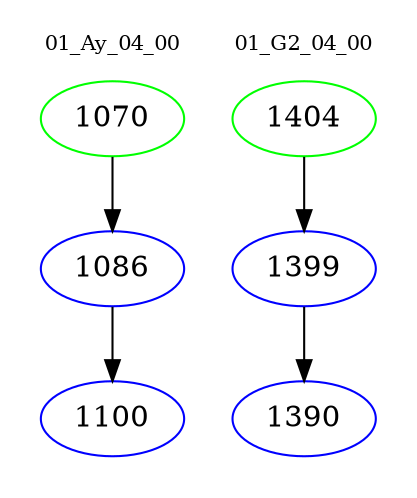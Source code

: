 digraph{
subgraph cluster_0 {
color = white
label = "01_Ay_04_00";
fontsize=10;
T0_1070 [label="1070", color="green"]
T0_1070 -> T0_1086 [color="black"]
T0_1086 [label="1086", color="blue"]
T0_1086 -> T0_1100 [color="black"]
T0_1100 [label="1100", color="blue"]
}
subgraph cluster_1 {
color = white
label = "01_G2_04_00";
fontsize=10;
T1_1404 [label="1404", color="green"]
T1_1404 -> T1_1399 [color="black"]
T1_1399 [label="1399", color="blue"]
T1_1399 -> T1_1390 [color="black"]
T1_1390 [label="1390", color="blue"]
}
}
